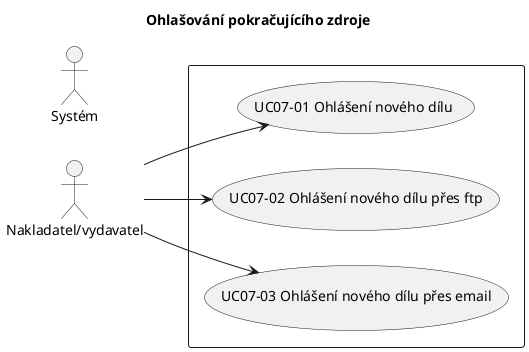 @startuml
left to right direction
title Ohlašování pokračujícího zdroje
skinparam packageStyle rect

actor :Nakladatel/vydavatel: as nakl
actor :Systém: as sys

rectangle  {
	   :nakl: --> (UC07-01 Ohlášení nového dílu)
	   :nakl: --> (UC07-02 Ohlášení nového dílu přes ftp)
	   :nakl: --> (UC07-03 Ohlášení nového dílu přes email)
}
@enduml